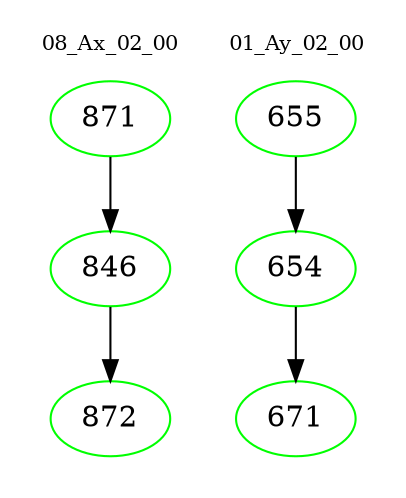 digraph{
subgraph cluster_0 {
color = white
label = "08_Ax_02_00";
fontsize=10;
T0_871 [label="871", color="green"]
T0_871 -> T0_846 [color="black"]
T0_846 [label="846", color="green"]
T0_846 -> T0_872 [color="black"]
T0_872 [label="872", color="green"]
}
subgraph cluster_1 {
color = white
label = "01_Ay_02_00";
fontsize=10;
T1_655 [label="655", color="green"]
T1_655 -> T1_654 [color="black"]
T1_654 [label="654", color="green"]
T1_654 -> T1_671 [color="black"]
T1_671 [label="671", color="green"]
}
}
